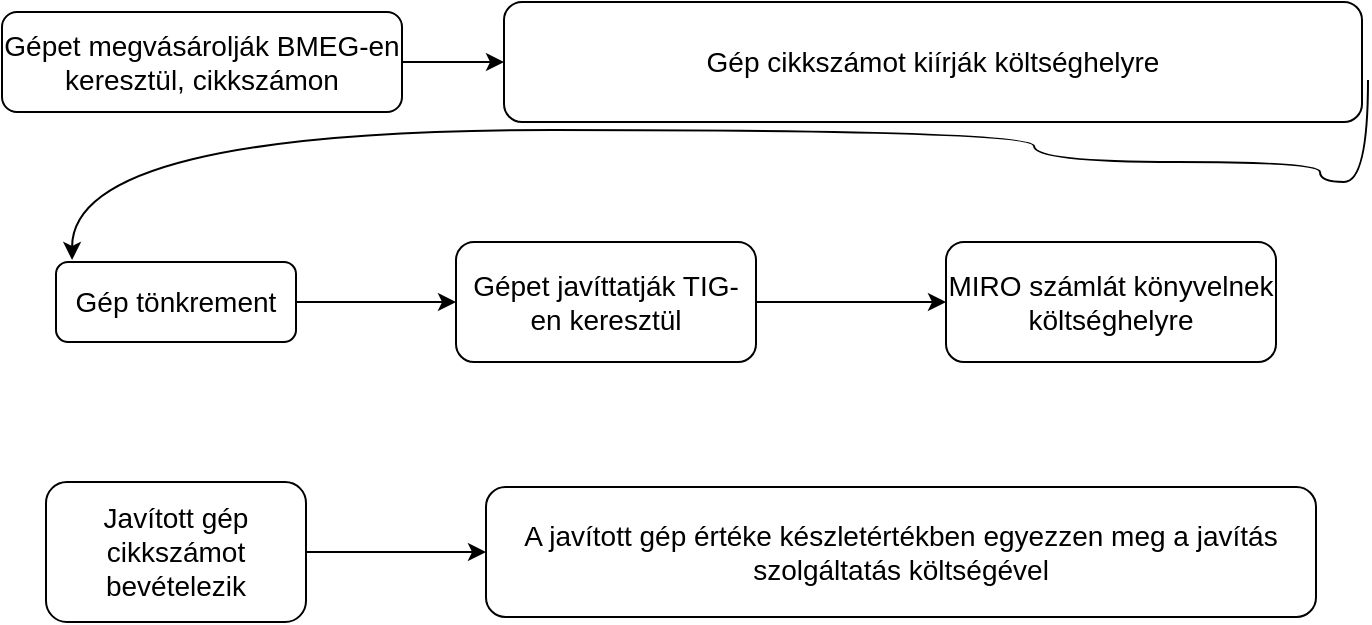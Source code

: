 <mxfile version="22.1.9" type="github">
  <diagram id="C5RBs43oDa-KdzZeNtuy" name="Page-1">
    <mxGraphModel dx="1050" dy="538" grid="1" gridSize="10" guides="1" tooltips="1" connect="1" arrows="1" fold="1" page="1" pageScale="1" pageWidth="827" pageHeight="1169" math="0" shadow="0">
      <root>
        <mxCell id="WIyWlLk6GJQsqaUBKTNV-0" />
        <mxCell id="WIyWlLk6GJQsqaUBKTNV-1" parent="WIyWlLk6GJQsqaUBKTNV-0" />
        <mxCell id="nkFL1_MIGFsqh9c0IYvb-1" value="" style="edgeStyle=orthogonalEdgeStyle;rounded=0;orthogonalLoop=1;jettySize=auto;html=1;fontSize=14;" edge="1" parent="WIyWlLk6GJQsqaUBKTNV-1" source="WIyWlLk6GJQsqaUBKTNV-3" target="nkFL1_MIGFsqh9c0IYvb-0">
          <mxGeometry relative="1" as="geometry" />
        </mxCell>
        <mxCell id="WIyWlLk6GJQsqaUBKTNV-3" value="Gép tönkrement" style="rounded=1;whiteSpace=wrap;html=1;fontSize=14;glass=0;strokeWidth=1;shadow=0;" parent="WIyWlLk6GJQsqaUBKTNV-1" vertex="1">
          <mxGeometry x="101" y="210" width="120" height="40" as="geometry" />
        </mxCell>
        <mxCell id="nkFL1_MIGFsqh9c0IYvb-3" value="" style="edgeStyle=orthogonalEdgeStyle;rounded=0;orthogonalLoop=1;jettySize=auto;html=1;fontSize=14;" edge="1" parent="WIyWlLk6GJQsqaUBKTNV-1" source="nkFL1_MIGFsqh9c0IYvb-0" target="nkFL1_MIGFsqh9c0IYvb-2">
          <mxGeometry relative="1" as="geometry" />
        </mxCell>
        <mxCell id="nkFL1_MIGFsqh9c0IYvb-0" value="Gépet javíttatják TIG-en keresztül" style="whiteSpace=wrap;html=1;rounded=1;glass=0;strokeWidth=1;shadow=0;fontSize=14;" vertex="1" parent="WIyWlLk6GJQsqaUBKTNV-1">
          <mxGeometry x="301" y="200" width="150" height="60" as="geometry" />
        </mxCell>
        <mxCell id="nkFL1_MIGFsqh9c0IYvb-2" value="MIRO számlát könyvelnek költséghelyre" style="whiteSpace=wrap;html=1;rounded=1;glass=0;strokeWidth=1;shadow=0;fontSize=14;" vertex="1" parent="WIyWlLk6GJQsqaUBKTNV-1">
          <mxGeometry x="546" y="200" width="165" height="60" as="geometry" />
        </mxCell>
        <mxCell id="nkFL1_MIGFsqh9c0IYvb-6" value="" style="edgeStyle=orthogonalEdgeStyle;rounded=0;orthogonalLoop=1;jettySize=auto;html=1;" edge="1" parent="WIyWlLk6GJQsqaUBKTNV-1" source="nkFL1_MIGFsqh9c0IYvb-4" target="nkFL1_MIGFsqh9c0IYvb-5">
          <mxGeometry relative="1" as="geometry" />
        </mxCell>
        <mxCell id="nkFL1_MIGFsqh9c0IYvb-4" value="Javított gép cikkszámot bevételezik" style="rounded=1;whiteSpace=wrap;html=1;fontSize=14;glass=0;strokeWidth=1;shadow=0;" vertex="1" parent="WIyWlLk6GJQsqaUBKTNV-1">
          <mxGeometry x="96" y="320" width="130" height="70" as="geometry" />
        </mxCell>
        <mxCell id="nkFL1_MIGFsqh9c0IYvb-5" value="A javított gép értéke készletértékben egyezzen meg a javítás szolgáltatás költségével" style="whiteSpace=wrap;html=1;fontSize=14;rounded=1;glass=0;strokeWidth=1;shadow=0;" vertex="1" parent="WIyWlLk6GJQsqaUBKTNV-1">
          <mxGeometry x="316" y="322.5" width="415" height="65" as="geometry" />
        </mxCell>
        <mxCell id="nkFL1_MIGFsqh9c0IYvb-7" value="" style="edgeStyle=orthogonalEdgeStyle;rounded=0;orthogonalLoop=1;jettySize=auto;html=1;fontSize=14;" edge="1" parent="WIyWlLk6GJQsqaUBKTNV-1" source="nkFL1_MIGFsqh9c0IYvb-8" target="nkFL1_MIGFsqh9c0IYvb-9">
          <mxGeometry relative="1" as="geometry" />
        </mxCell>
        <mxCell id="nkFL1_MIGFsqh9c0IYvb-8" value="Gépet megvásárolják BMEG-en keresztül, cikkszámon" style="rounded=1;whiteSpace=wrap;html=1;fontSize=14;glass=0;strokeWidth=1;shadow=0;" vertex="1" parent="WIyWlLk6GJQsqaUBKTNV-1">
          <mxGeometry x="74" y="85" width="200" height="50" as="geometry" />
        </mxCell>
        <mxCell id="nkFL1_MIGFsqh9c0IYvb-9" value="Gép cikkszámot kiírják költséghelyre" style="whiteSpace=wrap;html=1;rounded=1;glass=0;strokeWidth=1;shadow=0;fontSize=14;" vertex="1" parent="WIyWlLk6GJQsqaUBKTNV-1">
          <mxGeometry x="325" y="80" width="429" height="60" as="geometry" />
        </mxCell>
        <mxCell id="nkFL1_MIGFsqh9c0IYvb-10" value="" style="curved=1;endArrow=classic;html=1;rounded=0;edgeStyle=orthogonalEdgeStyle;entryX=0.067;entryY=-0.025;entryDx=0;entryDy=0;entryPerimeter=0;exitX=1.007;exitY=0.65;exitDx=0;exitDy=0;exitPerimeter=0;" edge="1" parent="WIyWlLk6GJQsqaUBKTNV-1" source="nkFL1_MIGFsqh9c0IYvb-9" target="WIyWlLk6GJQsqaUBKTNV-3">
          <mxGeometry width="50" height="50" relative="1" as="geometry">
            <mxPoint x="390" y="194" as="sourcePoint" />
            <mxPoint x="440" y="144" as="targetPoint" />
            <Array as="points">
              <mxPoint x="757" y="170" />
              <mxPoint x="733" y="170" />
              <mxPoint x="733" y="160" />
              <mxPoint x="590" y="160" />
              <mxPoint x="590" y="144" />
              <mxPoint x="109" y="144" />
            </Array>
          </mxGeometry>
        </mxCell>
      </root>
    </mxGraphModel>
  </diagram>
</mxfile>
